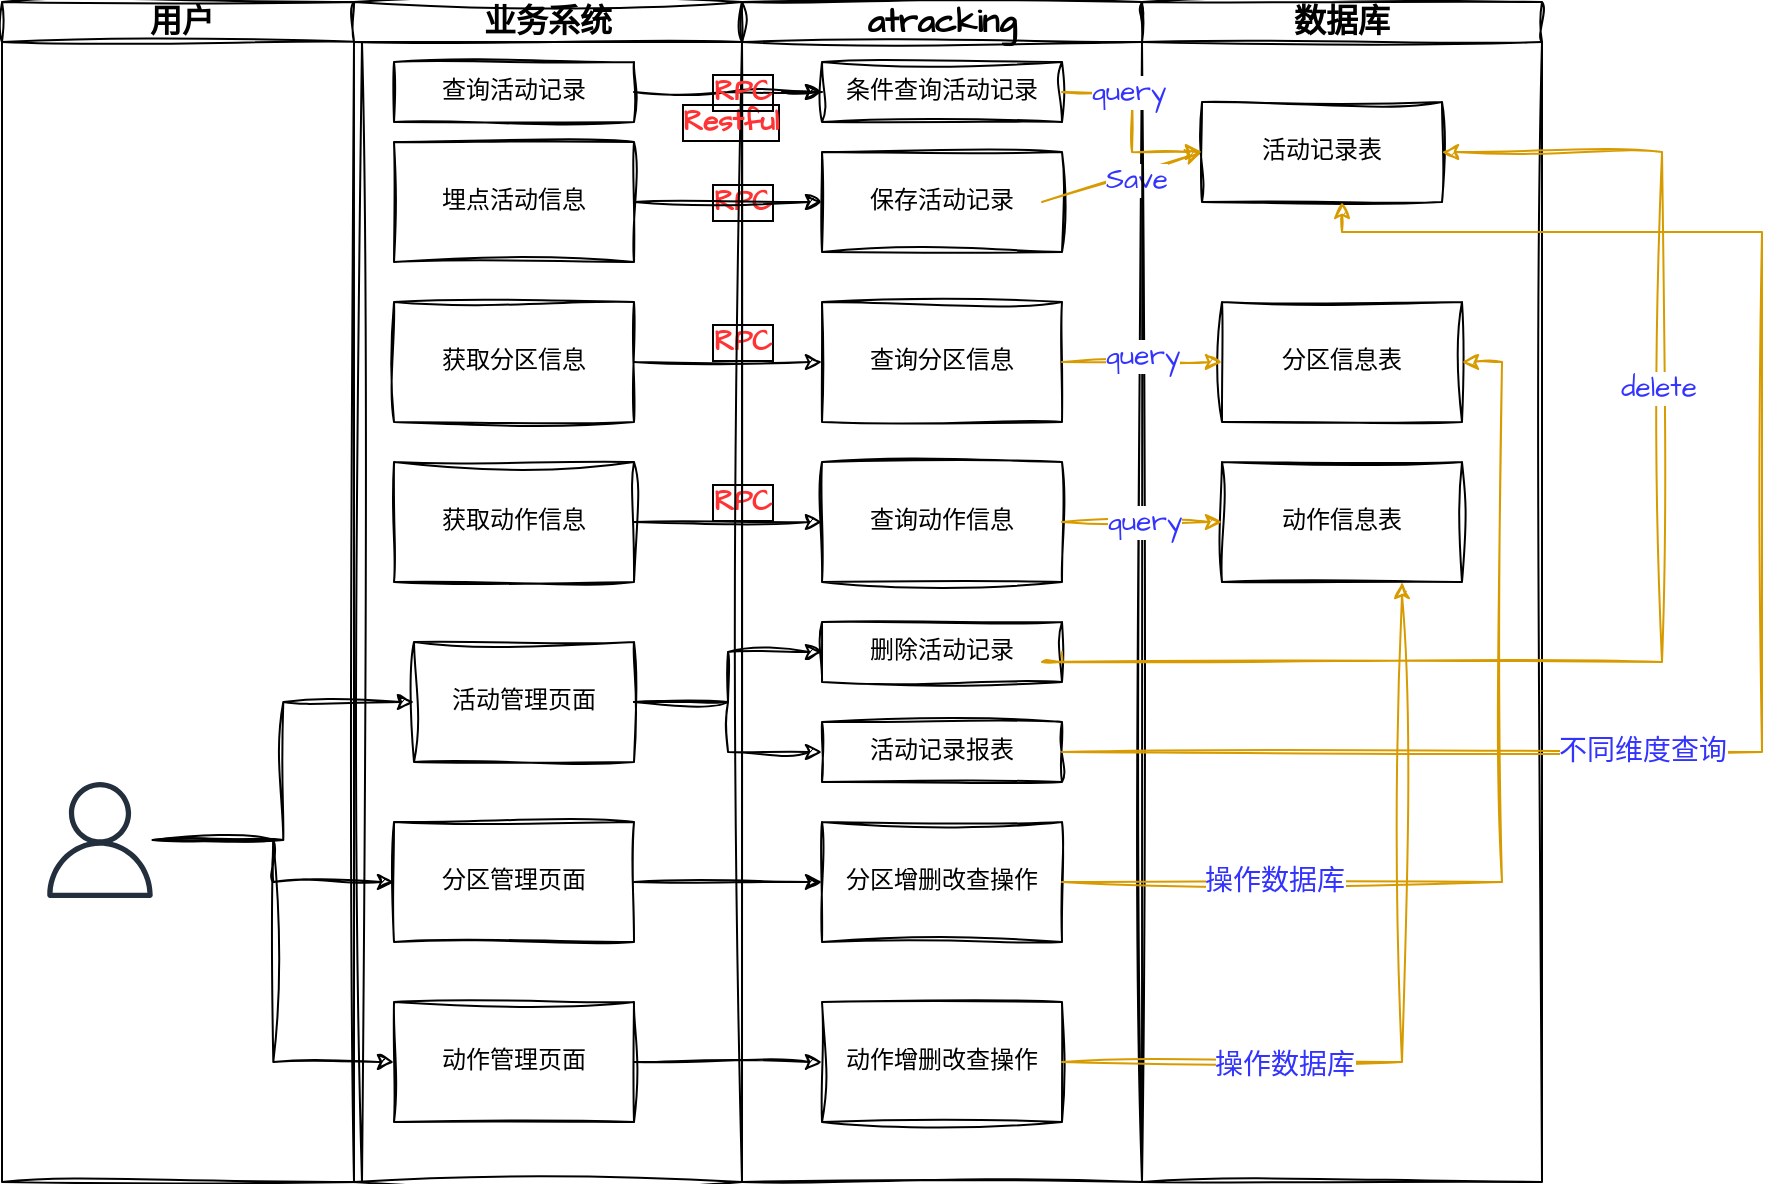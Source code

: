 <mxfile version="24.2.1" type="github">
  <diagram name="第 1 页" id="dgFni4hUP5cSdWjF9hMc">
    <mxGraphModel dx="1213" dy="738" grid="1" gridSize="10" guides="1" tooltips="1" connect="1" arrows="1" fold="1" page="1" pageScale="1" pageWidth="827" pageHeight="1169" math="0" shadow="0">
      <root>
        <mxCell id="0" />
        <mxCell id="1" parent="0" />
        <mxCell id="FSiC2wcye2wgbx9kc-YP-13" value="用户" style="swimlane;startSize=20;whiteSpace=wrap;html=1;sketch=1;hachureGap=4;jiggle=2;curveFitting=1;fontFamily=Architects Daughter;fontSource=https%3A%2F%2Ffonts.googleapis.com%2Fcss%3Ffamily%3DArchitects%2BDaughter;fontSize=16;" parent="1" vertex="1">
          <mxGeometry x="70" y="120" width="180" height="590" as="geometry" />
        </mxCell>
        <mxCell id="FSiC2wcye2wgbx9kc-YP-46" value="" style="sketch=0;outlineConnect=0;fontColor=#232F3E;gradientColor=none;fillColor=#232F3D;strokeColor=none;dashed=0;verticalLabelPosition=bottom;verticalAlign=top;align=center;html=1;fontSize=12;fontStyle=0;aspect=fixed;pointerEvents=1;shape=mxgraph.aws4.user;hachureGap=4;jiggle=2;curveFitting=1;fontFamily=Architects Daughter;fontSource=https%3A%2F%2Ffonts.googleapis.com%2Fcss%3Ffamily%3DArchitects%2BDaughter;" parent="FSiC2wcye2wgbx9kc-YP-13" vertex="1">
          <mxGeometry x="20" y="390" width="58" height="58" as="geometry" />
        </mxCell>
        <mxCell id="FSiC2wcye2wgbx9kc-YP-14" value="atracking" style="swimlane;startSize=20;whiteSpace=wrap;html=1;sketch=1;hachureGap=4;jiggle=2;curveFitting=1;fontFamily=Architects Daughter;fontSource=https%3A%2F%2Ffonts.googleapis.com%2Fcss%3Ffamily%3DArchitects%2BDaughter;fontSize=17;" parent="1" vertex="1">
          <mxGeometry x="440" y="120" width="200" height="590" as="geometry" />
        </mxCell>
        <mxCell id="FSiC2wcye2wgbx9kc-YP-17" value="保存活动记录" style="rounded=0;whiteSpace=wrap;html=1;sketch=1;hachureGap=4;jiggle=2;curveFitting=1;fontFamily=Architects Daughter;fontSource=https%3A%2F%2Ffonts.googleapis.com%2Fcss%3Ffamily%3DArchitects%2BDaughter;" parent="FSiC2wcye2wgbx9kc-YP-14" vertex="1">
          <mxGeometry x="40" y="75" width="120" height="50" as="geometry" />
        </mxCell>
        <mxCell id="FSiC2wcye2wgbx9kc-YP-26" value="RPC" style="text;strokeColor=none;fillColor=none;html=1;fontSize=14;fontStyle=1;verticalAlign=middle;align=center;fontFamily=Architects Daughter;fontSource=https%3A%2F%2Ffonts.googleapis.com%2Fcss%3Ffamily%3DArchitects%2BDaughter;labelBorderColor=default;fontColor=#FF3333;" parent="FSiC2wcye2wgbx9kc-YP-14" vertex="1">
          <mxGeometry x="-20" y="90" width="40" height="20" as="geometry" />
        </mxCell>
        <mxCell id="FSiC2wcye2wgbx9kc-YP-27" value="" style="endArrow=classic;html=1;rounded=0;sketch=1;hachureGap=4;jiggle=2;curveFitting=1;fontFamily=Architects Daughter;fontSource=https%3A%2F%2Ffonts.googleapis.com%2Fcss%3Ffamily%3DArchitects%2BDaughter;entryX=0;entryY=0.5;entryDx=0;entryDy=0;fillColor=#ffcd28;gradientColor=#ffa500;strokeColor=#d79b00;" parent="FSiC2wcye2wgbx9kc-YP-14" target="FSiC2wcye2wgbx9kc-YP-18" edge="1">
          <mxGeometry width="50" height="50" relative="1" as="geometry">
            <mxPoint x="150" y="100" as="sourcePoint" />
            <mxPoint x="200" y="50" as="targetPoint" />
          </mxGeometry>
        </mxCell>
        <mxCell id="FSiC2wcye2wgbx9kc-YP-28" value="Save" style="edgeLabel;html=1;align=center;verticalAlign=middle;resizable=0;points=[];sketch=1;hachureGap=4;jiggle=2;curveFitting=1;fontFamily=Architects Daughter;fontSource=https%3A%2F%2Ffonts.googleapis.com%2Fcss%3Ffamily%3DArchitects%2BDaughter;fontSize=14;fontColor=#3333FF;" parent="FSiC2wcye2wgbx9kc-YP-27" vertex="1" connectable="0">
          <mxGeometry x="-0.141" y="-5" relative="1" as="geometry">
            <mxPoint x="11" y="-5" as="offset" />
          </mxGeometry>
        </mxCell>
        <mxCell id="FSiC2wcye2wgbx9kc-YP-34" value="查询分区信息" style="rounded=0;whiteSpace=wrap;html=1;sketch=1;hachureGap=4;jiggle=2;curveFitting=1;fontFamily=Architects Daughter;fontSource=https%3A%2F%2Ffonts.googleapis.com%2Fcss%3Ffamily%3DArchitects%2BDaughter;" parent="FSiC2wcye2wgbx9kc-YP-14" vertex="1">
          <mxGeometry x="40" y="150" width="120" height="60" as="geometry" />
        </mxCell>
        <mxCell id="FSiC2wcye2wgbx9kc-YP-40" value="查询动作信息" style="rounded=0;whiteSpace=wrap;html=1;sketch=1;hachureGap=4;jiggle=2;curveFitting=1;fontFamily=Architects Daughter;fontSource=https%3A%2F%2Ffonts.googleapis.com%2Fcss%3Ffamily%3DArchitects%2BDaughter;" parent="FSiC2wcye2wgbx9kc-YP-14" vertex="1">
          <mxGeometry x="40" y="230" width="120" height="60" as="geometry" />
        </mxCell>
        <mxCell id="FSiC2wcye2wgbx9kc-YP-48" value="删除活动记录" style="rounded=0;whiteSpace=wrap;html=1;sketch=1;hachureGap=4;jiggle=2;curveFitting=1;fontFamily=Architects Daughter;fontSource=https%3A%2F%2Ffonts.googleapis.com%2Fcss%3Ffamily%3DArchitects%2BDaughter;" parent="FSiC2wcye2wgbx9kc-YP-14" vertex="1">
          <mxGeometry x="40" y="310" width="120" height="30" as="geometry" />
        </mxCell>
        <mxCell id="FSiC2wcye2wgbx9kc-YP-60" value="活动记录报表" style="rounded=0;whiteSpace=wrap;html=1;sketch=1;hachureGap=4;jiggle=2;curveFitting=1;fontFamily=Architects Daughter;fontSource=https%3A%2F%2Ffonts.googleapis.com%2Fcss%3Ffamily%3DArchitects%2BDaughter;" parent="FSiC2wcye2wgbx9kc-YP-14" vertex="1">
          <mxGeometry x="40" y="360" width="120" height="30" as="geometry" />
        </mxCell>
        <mxCell id="FSiC2wcye2wgbx9kc-YP-75" value="分区增删改查操作" style="rounded=0;whiteSpace=wrap;html=1;sketch=1;hachureGap=4;jiggle=2;curveFitting=1;fontFamily=Architects Daughter;fontSource=https%3A%2F%2Ffonts.googleapis.com%2Fcss%3Ffamily%3DArchitects%2BDaughter;" parent="FSiC2wcye2wgbx9kc-YP-14" vertex="1">
          <mxGeometry x="40" y="410" width="120" height="60" as="geometry" />
        </mxCell>
        <mxCell id="FSiC2wcye2wgbx9kc-YP-76" value="动作增删改查操作" style="rounded=0;whiteSpace=wrap;html=1;sketch=1;hachureGap=4;jiggle=2;curveFitting=1;fontFamily=Architects Daughter;fontSource=https%3A%2F%2Ffonts.googleapis.com%2Fcss%3Ffamily%3DArchitects%2BDaughter;" parent="FSiC2wcye2wgbx9kc-YP-14" vertex="1">
          <mxGeometry x="40" y="500" width="120" height="60" as="geometry" />
        </mxCell>
        <mxCell id="FSiC2wcye2wgbx9kc-YP-81" value="RPC" style="text;strokeColor=none;fillColor=none;html=1;fontSize=14;fontStyle=1;verticalAlign=middle;align=center;fontFamily=Architects Daughter;fontSource=https%3A%2F%2Ffonts.googleapis.com%2Fcss%3Ffamily%3DArchitects%2BDaughter;labelBorderColor=default;fontColor=#FF3333;" parent="FSiC2wcye2wgbx9kc-YP-14" vertex="1">
          <mxGeometry x="-20" y="160" width="40" height="20" as="geometry" />
        </mxCell>
        <mxCell id="FSiC2wcye2wgbx9kc-YP-82" value="RPC" style="text;strokeColor=none;fillColor=none;html=1;fontSize=14;fontStyle=1;verticalAlign=middle;align=center;fontFamily=Architects Daughter;fontSource=https%3A%2F%2Ffonts.googleapis.com%2Fcss%3Ffamily%3DArchitects%2BDaughter;labelBorderColor=default;fontColor=#FF3333;" parent="FSiC2wcye2wgbx9kc-YP-14" vertex="1">
          <mxGeometry x="-20" y="240" width="40" height="20" as="geometry" />
        </mxCell>
        <mxCell id="VKWuEjPTPfTxh-b_b54n-11" value="条件查询活动记录" style="rounded=0;whiteSpace=wrap;html=1;sketch=1;hachureGap=4;jiggle=2;curveFitting=1;fontFamily=Architects Daughter;fontSource=https%3A%2F%2Ffonts.googleapis.com%2Fcss%3Ffamily%3DArchitects%2BDaughter;" vertex="1" parent="FSiC2wcye2wgbx9kc-YP-14">
          <mxGeometry x="40" y="30" width="120" height="30" as="geometry" />
        </mxCell>
        <mxCell id="FSiC2wcye2wgbx9kc-YP-12" value="业务系统" style="swimlane;startSize=20;whiteSpace=wrap;html=1;sketch=1;hachureGap=4;jiggle=2;curveFitting=1;fontFamily=Architects Daughter;fontSource=https%3A%2F%2Ffonts.googleapis.com%2Fcss%3Ffamily%3DArchitects%2BDaughter;fontSize=16;" parent="FSiC2wcye2wgbx9kc-YP-14" vertex="1">
          <mxGeometry x="-194" width="194" height="590" as="geometry" />
        </mxCell>
        <mxCell id="FSiC2wcye2wgbx9kc-YP-16" value="埋点活动信息" style="rounded=0;whiteSpace=wrap;html=1;sketch=1;hachureGap=4;jiggle=2;curveFitting=1;fontFamily=Architects Daughter;fontSource=https%3A%2F%2Ffonts.googleapis.com%2Fcss%3Ffamily%3DArchitects%2BDaughter;" parent="FSiC2wcye2wgbx9kc-YP-12" vertex="1">
          <mxGeometry x="20" y="70" width="120" height="60" as="geometry" />
        </mxCell>
        <mxCell id="FSiC2wcye2wgbx9kc-YP-19" value="" style="endArrow=classic;html=1;rounded=0;sketch=1;hachureGap=4;jiggle=2;curveFitting=1;fontFamily=Architects Daughter;fontSource=https%3A%2F%2Ffonts.googleapis.com%2Fcss%3Ffamily%3DArchitects%2BDaughter;entryX=0;entryY=0.5;entryDx=0;entryDy=0;" parent="FSiC2wcye2wgbx9kc-YP-12" target="FSiC2wcye2wgbx9kc-YP-17" edge="1">
          <mxGeometry width="50" height="50" relative="1" as="geometry">
            <mxPoint x="140" y="100" as="sourcePoint" />
            <mxPoint x="190" y="50" as="targetPoint" />
          </mxGeometry>
        </mxCell>
        <mxCell id="FSiC2wcye2wgbx9kc-YP-29" value="获取分区信息" style="rounded=0;whiteSpace=wrap;html=1;sketch=1;hachureGap=4;jiggle=2;curveFitting=1;fontFamily=Architects Daughter;fontSource=https%3A%2F%2Ffonts.googleapis.com%2Fcss%3Ffamily%3DArchitects%2BDaughter;" parent="FSiC2wcye2wgbx9kc-YP-12" vertex="1">
          <mxGeometry x="20" y="150" width="120" height="60" as="geometry" />
        </mxCell>
        <mxCell id="FSiC2wcye2wgbx9kc-YP-39" value="获取动作信息" style="rounded=0;whiteSpace=wrap;html=1;sketch=1;hachureGap=4;jiggle=2;curveFitting=1;fontFamily=Architects Daughter;fontSource=https%3A%2F%2Ffonts.googleapis.com%2Fcss%3Ffamily%3DArchitects%2BDaughter;" parent="FSiC2wcye2wgbx9kc-YP-12" vertex="1">
          <mxGeometry x="20" y="230" width="120" height="60" as="geometry" />
        </mxCell>
        <mxCell id="FSiC2wcye2wgbx9kc-YP-47" value="活动管理页面" style="rounded=0;whiteSpace=wrap;html=1;sketch=1;hachureGap=4;jiggle=2;curveFitting=1;fontFamily=Architects Daughter;fontSource=https%3A%2F%2Ffonts.googleapis.com%2Fcss%3Ffamily%3DArchitects%2BDaughter;" parent="FSiC2wcye2wgbx9kc-YP-12" vertex="1">
          <mxGeometry x="30" y="320" width="110" height="60" as="geometry" />
        </mxCell>
        <mxCell id="FSiC2wcye2wgbx9kc-YP-69" value="分区管理页面" style="rounded=0;whiteSpace=wrap;html=1;sketch=1;hachureGap=4;jiggle=2;curveFitting=1;fontFamily=Architects Daughter;fontSource=https%3A%2F%2Ffonts.googleapis.com%2Fcss%3Ffamily%3DArchitects%2BDaughter;" parent="FSiC2wcye2wgbx9kc-YP-12" vertex="1">
          <mxGeometry x="20" y="410" width="120" height="60" as="geometry" />
        </mxCell>
        <mxCell id="FSiC2wcye2wgbx9kc-YP-68" value="动作管理页面" style="rounded=0;whiteSpace=wrap;html=1;sketch=1;hachureGap=4;jiggle=2;curveFitting=1;fontFamily=Architects Daughter;fontSource=https%3A%2F%2Ffonts.googleapis.com%2Fcss%3Ffamily%3DArchitects%2BDaughter;" parent="FSiC2wcye2wgbx9kc-YP-12" vertex="1">
          <mxGeometry x="20" y="500" width="120" height="60" as="geometry" />
        </mxCell>
        <mxCell id="VKWuEjPTPfTxh-b_b54n-1" value="查询活动记录" style="rounded=0;whiteSpace=wrap;html=1;sketch=1;hachureGap=4;jiggle=2;curveFitting=1;fontFamily=Architects Daughter;fontSource=https%3A%2F%2Ffonts.googleapis.com%2Fcss%3Ffamily%3DArchitects%2BDaughter;" vertex="1" parent="FSiC2wcye2wgbx9kc-YP-12">
          <mxGeometry x="20" y="30" width="120" height="30" as="geometry" />
        </mxCell>
        <mxCell id="FSiC2wcye2wgbx9kc-YP-25" value="Restful" style="text;strokeColor=none;fillColor=none;html=1;fontSize=14;fontStyle=1;verticalAlign=middle;align=center;fontFamily=Architects Daughter;fontSource=https%3A%2F%2Ffonts.googleapis.com%2Fcss%3Ffamily%3DArchitects%2BDaughter;labelBorderColor=default;fontColor=#FF3333;" parent="FSiC2wcye2wgbx9kc-YP-12" vertex="1">
          <mxGeometry x="168" y="50" width="40" height="20" as="geometry" />
        </mxCell>
        <mxCell id="FSiC2wcye2wgbx9kc-YP-36" style="edgeStyle=orthogonalEdgeStyle;rounded=0;sketch=1;hachureGap=4;jiggle=2;curveFitting=1;orthogonalLoop=1;jettySize=auto;html=1;entryX=0;entryY=0.5;entryDx=0;entryDy=0;fontFamily=Architects Daughter;fontSource=https%3A%2F%2Ffonts.googleapis.com%2Fcss%3Ffamily%3DArchitects%2BDaughter;" parent="FSiC2wcye2wgbx9kc-YP-14" source="FSiC2wcye2wgbx9kc-YP-29" target="FSiC2wcye2wgbx9kc-YP-34" edge="1">
          <mxGeometry relative="1" as="geometry" />
        </mxCell>
        <mxCell id="FSiC2wcye2wgbx9kc-YP-43" style="edgeStyle=orthogonalEdgeStyle;rounded=0;sketch=1;hachureGap=4;jiggle=2;curveFitting=1;orthogonalLoop=1;jettySize=auto;html=1;entryX=0;entryY=0.5;entryDx=0;entryDy=0;fontFamily=Architects Daughter;fontSource=https%3A%2F%2Ffonts.googleapis.com%2Fcss%3Ffamily%3DArchitects%2BDaughter;" parent="FSiC2wcye2wgbx9kc-YP-14" source="FSiC2wcye2wgbx9kc-YP-39" target="FSiC2wcye2wgbx9kc-YP-40" edge="1">
          <mxGeometry relative="1" as="geometry" />
        </mxCell>
        <mxCell id="FSiC2wcye2wgbx9kc-YP-66" style="edgeStyle=orthogonalEdgeStyle;rounded=0;sketch=1;hachureGap=4;jiggle=2;curveFitting=1;orthogonalLoop=1;jettySize=auto;html=1;entryX=0;entryY=0.5;entryDx=0;entryDy=0;fontFamily=Architects Daughter;fontSource=https%3A%2F%2Ffonts.googleapis.com%2Fcss%3Ffamily%3DArchitects%2BDaughter;" parent="FSiC2wcye2wgbx9kc-YP-14" source="FSiC2wcye2wgbx9kc-YP-47" target="FSiC2wcye2wgbx9kc-YP-48" edge="1">
          <mxGeometry relative="1" as="geometry" />
        </mxCell>
        <mxCell id="FSiC2wcye2wgbx9kc-YP-67" style="edgeStyle=orthogonalEdgeStyle;rounded=0;sketch=1;hachureGap=4;jiggle=2;curveFitting=1;orthogonalLoop=1;jettySize=auto;html=1;entryX=0;entryY=0.5;entryDx=0;entryDy=0;fontFamily=Architects Daughter;fontSource=https%3A%2F%2Ffonts.googleapis.com%2Fcss%3Ffamily%3DArchitects%2BDaughter;" parent="FSiC2wcye2wgbx9kc-YP-14" source="FSiC2wcye2wgbx9kc-YP-47" target="FSiC2wcye2wgbx9kc-YP-60" edge="1">
          <mxGeometry relative="1" as="geometry" />
        </mxCell>
        <mxCell id="FSiC2wcye2wgbx9kc-YP-84" style="edgeStyle=orthogonalEdgeStyle;rounded=0;sketch=1;hachureGap=4;jiggle=2;curveFitting=1;orthogonalLoop=1;jettySize=auto;html=1;entryX=0;entryY=0.5;entryDx=0;entryDy=0;fontFamily=Architects Daughter;fontSource=https%3A%2F%2Ffonts.googleapis.com%2Fcss%3Ffamily%3DArchitects%2BDaughter;" parent="FSiC2wcye2wgbx9kc-YP-14" source="FSiC2wcye2wgbx9kc-YP-69" target="FSiC2wcye2wgbx9kc-YP-75" edge="1">
          <mxGeometry relative="1" as="geometry" />
        </mxCell>
        <mxCell id="FSiC2wcye2wgbx9kc-YP-85" style="edgeStyle=orthogonalEdgeStyle;rounded=0;sketch=1;hachureGap=4;jiggle=2;curveFitting=1;orthogonalLoop=1;jettySize=auto;html=1;fontFamily=Architects Daughter;fontSource=https%3A%2F%2Ffonts.googleapis.com%2Fcss%3Ffamily%3DArchitects%2BDaughter;" parent="FSiC2wcye2wgbx9kc-YP-14" source="FSiC2wcye2wgbx9kc-YP-68" target="FSiC2wcye2wgbx9kc-YP-76" edge="1">
          <mxGeometry relative="1" as="geometry" />
        </mxCell>
        <mxCell id="FSiC2wcye2wgbx9kc-YP-15" value="数据库" style="swimlane;startSize=20;whiteSpace=wrap;html=1;sketch=1;hachureGap=4;jiggle=2;curveFitting=1;fontFamily=Architects Daughter;fontSource=https%3A%2F%2Ffonts.googleapis.com%2Fcss%3Ffamily%3DArchitects%2BDaughter;fontSize=16;" parent="1" vertex="1">
          <mxGeometry x="640" y="120" width="200" height="590" as="geometry" />
        </mxCell>
        <mxCell id="FSiC2wcye2wgbx9kc-YP-18" value="活动记录表" style="rounded=0;whiteSpace=wrap;html=1;sketch=1;hachureGap=4;jiggle=2;curveFitting=1;fontFamily=Architects Daughter;fontSource=https%3A%2F%2Ffonts.googleapis.com%2Fcss%3Ffamily%3DArchitects%2BDaughter;" parent="FSiC2wcye2wgbx9kc-YP-15" vertex="1">
          <mxGeometry x="30" y="50" width="120" height="50" as="geometry" />
        </mxCell>
        <mxCell id="FSiC2wcye2wgbx9kc-YP-35" value="分区信息表" style="rounded=0;whiteSpace=wrap;html=1;sketch=1;hachureGap=4;jiggle=2;curveFitting=1;fontFamily=Architects Daughter;fontSource=https%3A%2F%2Ffonts.googleapis.com%2Fcss%3Ffamily%3DArchitects%2BDaughter;" parent="FSiC2wcye2wgbx9kc-YP-15" vertex="1">
          <mxGeometry x="40" y="150" width="120" height="60" as="geometry" />
        </mxCell>
        <mxCell id="FSiC2wcye2wgbx9kc-YP-41" value="动作信息表" style="rounded=0;whiteSpace=wrap;html=1;sketch=1;hachureGap=4;jiggle=2;curveFitting=1;fontFamily=Architects Daughter;fontSource=https%3A%2F%2Ffonts.googleapis.com%2Fcss%3Ffamily%3DArchitects%2BDaughter;" parent="FSiC2wcye2wgbx9kc-YP-15" vertex="1">
          <mxGeometry x="40" y="230" width="120" height="60" as="geometry" />
        </mxCell>
        <mxCell id="FSiC2wcye2wgbx9kc-YP-44" style="edgeStyle=orthogonalEdgeStyle;rounded=0;sketch=1;hachureGap=4;jiggle=2;curveFitting=1;orthogonalLoop=1;jettySize=auto;html=1;entryX=0;entryY=0.5;entryDx=0;entryDy=0;fontFamily=Architects Daughter;fontSource=https%3A%2F%2Ffonts.googleapis.com%2Fcss%3Ffamily%3DArchitects%2BDaughter;fillColor=#ffcd28;gradientColor=#ffa500;strokeColor=#d79b00;" parent="1" source="FSiC2wcye2wgbx9kc-YP-40" target="FSiC2wcye2wgbx9kc-YP-41" edge="1">
          <mxGeometry relative="1" as="geometry" />
        </mxCell>
        <mxCell id="FSiC2wcye2wgbx9kc-YP-45" value="query" style="edgeLabel;html=1;align=center;verticalAlign=middle;resizable=0;points=[];sketch=1;hachureGap=4;jiggle=2;curveFitting=1;fontFamily=Architects Daughter;fontSource=https%3A%2F%2Ffonts.googleapis.com%2Fcss%3Ffamily%3DArchitects%2BDaughter;fontSize=14;fontColor=#3333FF;" parent="FSiC2wcye2wgbx9kc-YP-44" vertex="1" connectable="0">
          <mxGeometry x="0.082" y="-2" relative="1" as="geometry">
            <mxPoint x="-3" y="-2" as="offset" />
          </mxGeometry>
        </mxCell>
        <mxCell id="FSiC2wcye2wgbx9kc-YP-61" style="edgeStyle=orthogonalEdgeStyle;rounded=0;sketch=1;hachureGap=4;jiggle=2;curveFitting=1;orthogonalLoop=1;jettySize=auto;html=1;entryX=1;entryY=0.5;entryDx=0;entryDy=0;fontFamily=Architects Daughter;fontSource=https%3A%2F%2Ffonts.googleapis.com%2Fcss%3Ffamily%3DArchitects%2BDaughter;exitX=1;exitY=0.5;exitDx=0;exitDy=0;fillColor=#ffcd28;strokeColor=#d79b00;gradientColor=#ffa500;" parent="1" source="FSiC2wcye2wgbx9kc-YP-48" target="FSiC2wcye2wgbx9kc-YP-18" edge="1">
          <mxGeometry relative="1" as="geometry">
            <Array as="points">
              <mxPoint x="590" y="450" />
              <mxPoint x="900" y="450" />
              <mxPoint x="900" y="220" />
            </Array>
          </mxGeometry>
        </mxCell>
        <mxCell id="FSiC2wcye2wgbx9kc-YP-62" value="delete" style="edgeLabel;html=1;align=center;verticalAlign=middle;resizable=0;points=[];sketch=1;hachureGap=4;jiggle=2;curveFitting=1;fontFamily=Architects Daughter;fontSource=https%3A%2F%2Ffonts.googleapis.com%2Fcss%3Ffamily%3DArchitects%2BDaughter;fontSize=14;fontColor=#3333FF;" parent="FSiC2wcye2wgbx9kc-YP-61" vertex="1" connectable="0">
          <mxGeometry x="0.34" y="2" relative="1" as="geometry">
            <mxPoint as="offset" />
          </mxGeometry>
        </mxCell>
        <mxCell id="FSiC2wcye2wgbx9kc-YP-63" style="edgeStyle=orthogonalEdgeStyle;rounded=0;sketch=1;hachureGap=4;jiggle=2;curveFitting=1;orthogonalLoop=1;jettySize=auto;html=1;fontFamily=Architects Daughter;fontSource=https%3A%2F%2Ffonts.googleapis.com%2Fcss%3Ffamily%3DArchitects%2BDaughter;fillColor=#ffcd28;gradientColor=#ffa500;strokeColor=#d79b00;" parent="1" source="FSiC2wcye2wgbx9kc-YP-60" edge="1">
          <mxGeometry relative="1" as="geometry">
            <Array as="points">
              <mxPoint x="950" y="495" />
              <mxPoint x="950" y="235" />
              <mxPoint x="740" y="235" />
            </Array>
            <mxPoint x="740" y="220" as="targetPoint" />
          </mxGeometry>
        </mxCell>
        <mxCell id="FSiC2wcye2wgbx9kc-YP-64" value="不同维度查询" style="edgeLabel;html=1;align=center;verticalAlign=middle;resizable=0;points=[];sketch=1;hachureGap=4;jiggle=2;curveFitting=1;fontFamily=Architects Daughter;fontSource=https%3A%2F%2Ffonts.googleapis.com%2Fcss%3Ffamily%3DArchitects%2BDaughter;fontSize=14;fontColor=#3333FF;" parent="FSiC2wcye2wgbx9kc-YP-63" vertex="1" connectable="0">
          <mxGeometry x="-0.544" y="-5" relative="1" as="geometry">
            <mxPoint x="99" y="-5" as="offset" />
          </mxGeometry>
        </mxCell>
        <mxCell id="FSiC2wcye2wgbx9kc-YP-65" style="edgeStyle=orthogonalEdgeStyle;rounded=0;sketch=1;hachureGap=4;jiggle=2;curveFitting=1;orthogonalLoop=1;jettySize=auto;html=1;entryX=0;entryY=0.5;entryDx=0;entryDy=0;fontFamily=Architects Daughter;fontSource=https%3A%2F%2Ffonts.googleapis.com%2Fcss%3Ffamily%3DArchitects%2BDaughter;" parent="1" source="FSiC2wcye2wgbx9kc-YP-46" target="FSiC2wcye2wgbx9kc-YP-47" edge="1">
          <mxGeometry relative="1" as="geometry" />
        </mxCell>
        <mxCell id="FSiC2wcye2wgbx9kc-YP-73" style="edgeStyle=orthogonalEdgeStyle;rounded=0;sketch=1;hachureGap=4;jiggle=2;curveFitting=1;orthogonalLoop=1;jettySize=auto;html=1;entryX=0;entryY=0.5;entryDx=0;entryDy=0;fontFamily=Architects Daughter;fontSource=https%3A%2F%2Ffonts.googleapis.com%2Fcss%3Ffamily%3DArchitects%2BDaughter;" parent="1" source="FSiC2wcye2wgbx9kc-YP-46" target="FSiC2wcye2wgbx9kc-YP-69" edge="1">
          <mxGeometry relative="1" as="geometry" />
        </mxCell>
        <mxCell id="FSiC2wcye2wgbx9kc-YP-74" style="edgeStyle=orthogonalEdgeStyle;rounded=0;sketch=1;hachureGap=4;jiggle=2;curveFitting=1;orthogonalLoop=1;jettySize=auto;html=1;entryX=0;entryY=0.5;entryDx=0;entryDy=0;fontFamily=Architects Daughter;fontSource=https%3A%2F%2Ffonts.googleapis.com%2Fcss%3Ffamily%3DArchitects%2BDaughter;" parent="1" source="FSiC2wcye2wgbx9kc-YP-46" target="FSiC2wcye2wgbx9kc-YP-68" edge="1">
          <mxGeometry relative="1" as="geometry" />
        </mxCell>
        <mxCell id="FSiC2wcye2wgbx9kc-YP-77" style="edgeStyle=orthogonalEdgeStyle;rounded=0;sketch=1;hachureGap=4;jiggle=2;curveFitting=1;orthogonalLoop=1;jettySize=auto;html=1;entryX=1;entryY=0.5;entryDx=0;entryDy=0;fontFamily=Architects Daughter;fontSource=https%3A%2F%2Ffonts.googleapis.com%2Fcss%3Ffamily%3DArchitects%2BDaughter;fillColor=#ffcd28;gradientColor=#ffa500;strokeColor=#d79b00;" parent="1" source="FSiC2wcye2wgbx9kc-YP-75" target="FSiC2wcye2wgbx9kc-YP-35" edge="1">
          <mxGeometry relative="1" as="geometry" />
        </mxCell>
        <mxCell id="FSiC2wcye2wgbx9kc-YP-78" value="操作数据库" style="edgeLabel;html=1;align=center;verticalAlign=middle;resizable=0;points=[];sketch=1;hachureGap=4;jiggle=2;curveFitting=1;fontFamily=Architects Daughter;fontSource=https%3A%2F%2Ffonts.googleapis.com%2Fcss%3Ffamily%3DArchitects%2BDaughter;fontSize=14;fontColor=#3333FF;" parent="FSiC2wcye2wgbx9kc-YP-77" vertex="1" connectable="0">
          <mxGeometry x="-0.577" relative="1" as="geometry">
            <mxPoint as="offset" />
          </mxGeometry>
        </mxCell>
        <mxCell id="FSiC2wcye2wgbx9kc-YP-79" style="edgeStyle=orthogonalEdgeStyle;rounded=0;sketch=1;hachureGap=4;jiggle=2;curveFitting=1;orthogonalLoop=1;jettySize=auto;html=1;fontFamily=Architects Daughter;fontSource=https%3A%2F%2Ffonts.googleapis.com%2Fcss%3Ffamily%3DArchitects%2BDaughter;entryX=0.75;entryY=1;entryDx=0;entryDy=0;fillColor=#ffcd28;gradientColor=#ffa500;strokeColor=#d79b00;" parent="1" source="FSiC2wcye2wgbx9kc-YP-76" target="FSiC2wcye2wgbx9kc-YP-41" edge="1">
          <mxGeometry relative="1" as="geometry" />
        </mxCell>
        <mxCell id="FSiC2wcye2wgbx9kc-YP-80" value="操作数据库" style="edgeLabel;html=1;align=center;verticalAlign=middle;resizable=0;points=[];sketch=1;hachureGap=4;jiggle=2;curveFitting=1;fontFamily=Architects Daughter;fontSource=https%3A%2F%2Ffonts.googleapis.com%2Fcss%3Ffamily%3DArchitects%2BDaughter;fontSize=14;fontColor=#3333FF;" parent="FSiC2wcye2wgbx9kc-YP-79" vertex="1" connectable="0">
          <mxGeometry x="-0.462" y="-2" relative="1" as="geometry">
            <mxPoint as="offset" />
          </mxGeometry>
        </mxCell>
        <mxCell id="FSiC2wcye2wgbx9kc-YP-37" style="edgeStyle=orthogonalEdgeStyle;rounded=0;sketch=1;hachureGap=4;jiggle=2;curveFitting=1;orthogonalLoop=1;jettySize=auto;html=1;fontFamily=Architects Daughter;fontSource=https%3A%2F%2Ffonts.googleapis.com%2Fcss%3Ffamily%3DArchitects%2BDaughter;fontSize=14;fillColor=#ffcd28;gradientColor=#ffa500;strokeColor=#d79b00;entryX=0;entryY=0.5;entryDx=0;entryDy=0;" parent="1" source="FSiC2wcye2wgbx9kc-YP-34" target="FSiC2wcye2wgbx9kc-YP-35" edge="1">
          <mxGeometry relative="1" as="geometry">
            <mxPoint x="670" y="300" as="targetPoint" />
            <Array as="points">
              <mxPoint x="640" y="300" />
              <mxPoint x="640" y="300" />
            </Array>
          </mxGeometry>
        </mxCell>
        <mxCell id="FSiC2wcye2wgbx9kc-YP-38" value="query" style="edgeLabel;html=1;align=center;verticalAlign=middle;resizable=0;points=[];sketch=1;hachureGap=4;jiggle=2;curveFitting=1;fontFamily=Architects Daughter;fontSource=https%3A%2F%2Ffonts.googleapis.com%2Fcss%3Ffamily%3DArchitects%2BDaughter;fontSize=14;fontColor=#3333FF;" parent="FSiC2wcye2wgbx9kc-YP-37" vertex="1" connectable="0">
          <mxGeometry x="0.347" y="3" relative="1" as="geometry">
            <mxPoint x="-14" as="offset" />
          </mxGeometry>
        </mxCell>
        <mxCell id="VKWuEjPTPfTxh-b_b54n-12" value="" style="edgeStyle=orthogonalEdgeStyle;rounded=0;sketch=1;hachureGap=4;jiggle=2;curveFitting=1;orthogonalLoop=1;jettySize=auto;html=1;fontFamily=Architects Daughter;fontSource=https%3A%2F%2Ffonts.googleapis.com%2Fcss%3Ffamily%3DArchitects%2BDaughter;" edge="1" parent="1" source="VKWuEjPTPfTxh-b_b54n-13" target="VKWuEjPTPfTxh-b_b54n-11">
          <mxGeometry relative="1" as="geometry" />
        </mxCell>
        <mxCell id="VKWuEjPTPfTxh-b_b54n-15" value="" style="edgeStyle=orthogonalEdgeStyle;rounded=0;sketch=1;hachureGap=4;jiggle=2;curveFitting=1;orthogonalLoop=1;jettySize=auto;html=1;fontFamily=Architects Daughter;fontSource=https%3A%2F%2Ffonts.googleapis.com%2Fcss%3Ffamily%3DArchitects%2BDaughter;" edge="1" parent="1" source="VKWuEjPTPfTxh-b_b54n-1">
          <mxGeometry relative="1" as="geometry">
            <mxPoint x="400" y="165" as="sourcePoint" />
            <mxPoint x="480" y="165" as="targetPoint" />
          </mxGeometry>
        </mxCell>
        <mxCell id="VKWuEjPTPfTxh-b_b54n-13" value="RPC" style="text;strokeColor=none;fillColor=none;html=1;fontSize=14;fontStyle=1;verticalAlign=middle;align=center;fontFamily=Architects Daughter;fontSource=https%3A%2F%2Ffonts.googleapis.com%2Fcss%3Ffamily%3DArchitects%2BDaughter;labelBorderColor=default;fontColor=#FF3333;" vertex="1" parent="1">
          <mxGeometry x="420" y="155" width="40" height="20" as="geometry" />
        </mxCell>
        <mxCell id="VKWuEjPTPfTxh-b_b54n-16" style="edgeStyle=orthogonalEdgeStyle;rounded=0;sketch=1;hachureGap=4;jiggle=2;curveFitting=1;orthogonalLoop=1;jettySize=auto;html=1;entryX=0;entryY=0.5;entryDx=0;entryDy=0;fontFamily=Architects Daughter;fontSource=https%3A%2F%2Ffonts.googleapis.com%2Fcss%3Ffamily%3DArchitects%2BDaughter;fillColor=#ffcd28;gradientColor=#ffa500;strokeColor=#d79b00;" edge="1" parent="1" source="VKWuEjPTPfTxh-b_b54n-11" target="FSiC2wcye2wgbx9kc-YP-18">
          <mxGeometry relative="1" as="geometry" />
        </mxCell>
        <mxCell id="VKWuEjPTPfTxh-b_b54n-17" value="query" style="edgeLabel;html=1;align=center;verticalAlign=middle;resizable=0;points=[];sketch=1;hachureGap=4;jiggle=2;curveFitting=1;fontFamily=Architects Daughter;fontSource=https%3A%2F%2Ffonts.googleapis.com%2Fcss%3Ffamily%3DArchitects%2BDaughter;fontSize=14;fontColor=#3333FF;" vertex="1" connectable="0" parent="VKWuEjPTPfTxh-b_b54n-16">
          <mxGeometry x="-0.296" y="-2" relative="1" as="geometry">
            <mxPoint as="offset" />
          </mxGeometry>
        </mxCell>
      </root>
    </mxGraphModel>
  </diagram>
</mxfile>
